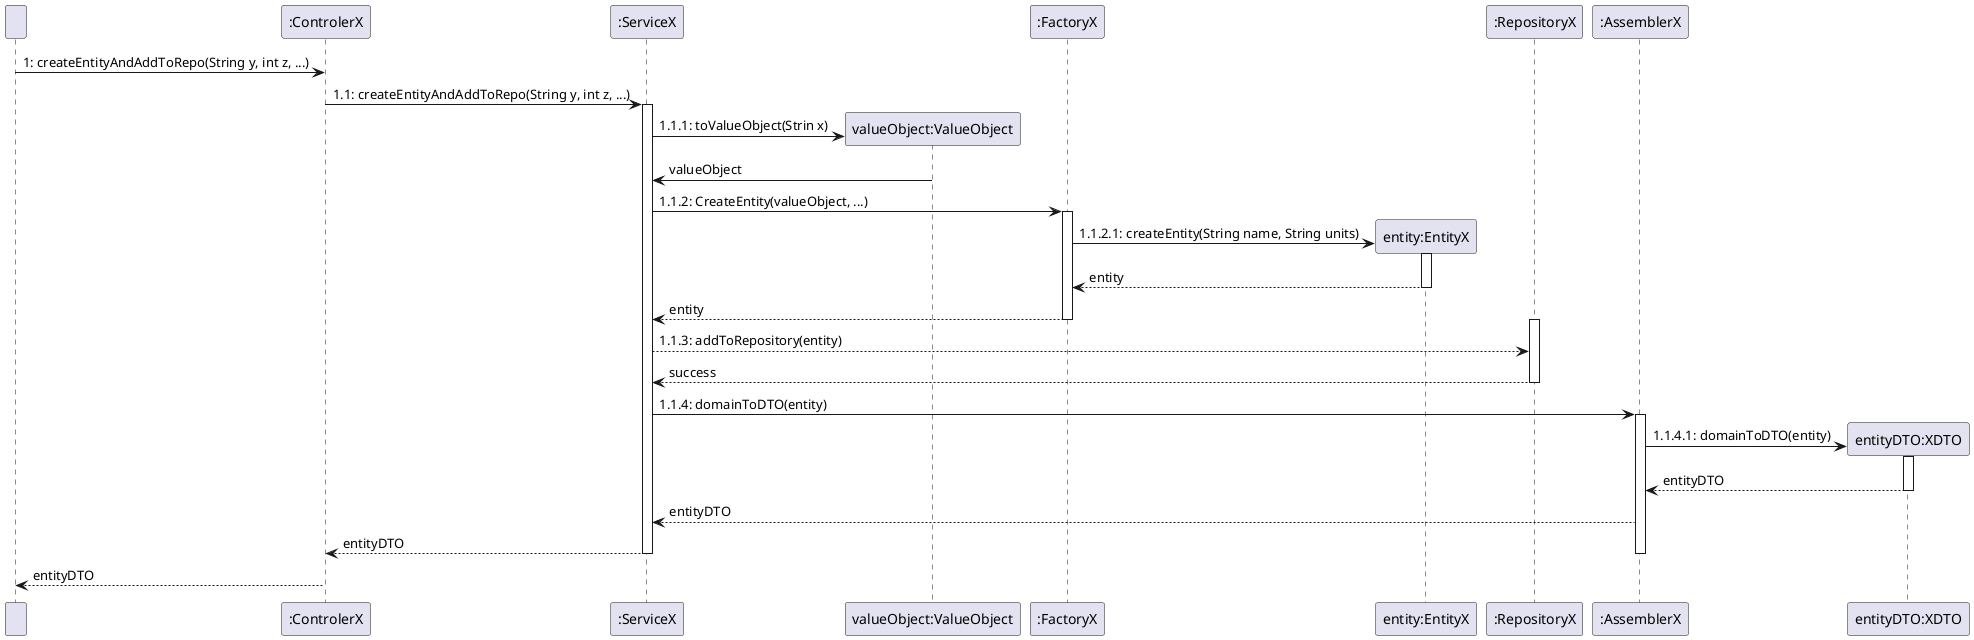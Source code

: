 @startuml
participant "  " as User
participant ":ControlerX" as Controller
participant ":ServiceX" as Service
participant "valueObject:ValueObject" as ValueObject
participant ":FactoryX" as Factory
participant "entity:EntityX" as Entity
participant ":RepositoryX" as Repository
participant ":AssemblerX" as Assembler
participant "entityDTO:XDTO" as DTO


User -> Controller: 1: createEntityAndAddToRepo(String y, int z, ...)
Controller -> Service: 1.1: createEntityAndAddToRepo(String y, int z, ...)
activate Service
create ValueObject
Service -> ValueObject: 1.1.1: toValueObject(Strin x)

ValueObject -> Service: valueObject
deactivate ValueObject
Service -> Factory: 1.1.2: CreateEntity(valueObject, ...)
activate Factory

create Entity
Factory -> Entity: 1.1.2.1: createEntity(String name, String units)
activate Entity
Entity --> Factory: entity
deactivate Entity
Factory --> Service: entity
deactivate Factory
activate Repository
Service --> Repository: 1.1.3: addToRepository(entity)
Repository --> Service: success
deactivate Repository
Service -> Assembler: 1.1.4: domainToDTO(entity)

activate Assembler
create DTO
Assembler -> DTO: 1.1.4.1: domainToDTO(entity)
activate DTO
DTO --> Assembler: entityDTO
deactivate DTO
Assembler --> Service: entityDTO
Service --> Controller: entityDTO
deactivate Service
deactivate Assembler
Controller --> User: entityDTO

@enduml